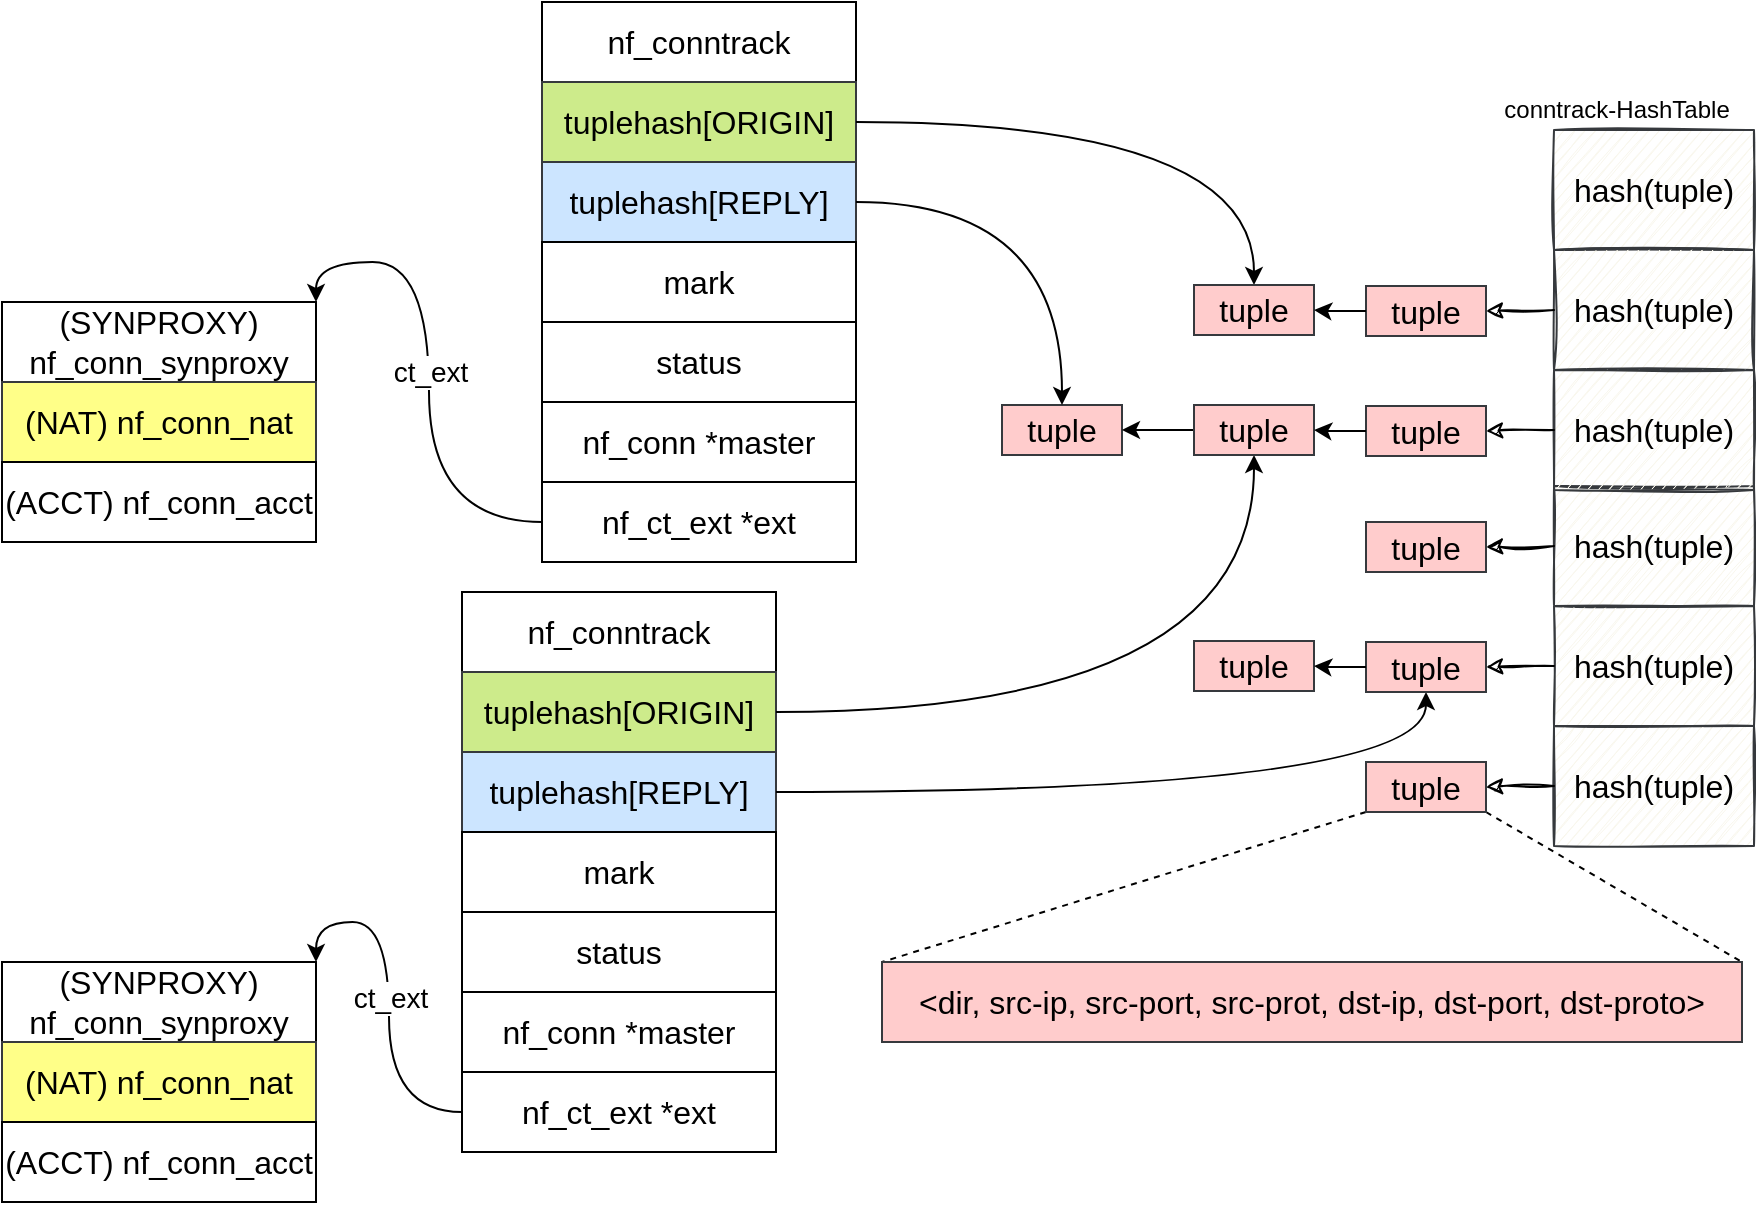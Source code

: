 <mxfile version="13.9.9" type="github">
  <diagram name="Page-1" id="c7558073-3199-34d8-9f00-42111426c3f3">
    <mxGraphModel dx="2247" dy="777" grid="1" gridSize="10" guides="1" tooltips="1" connect="1" arrows="1" fold="1" page="1" pageScale="1" pageWidth="826" pageHeight="1169" background="#ffffff" math="0" shadow="0">
      <root>
        <mxCell id="0" />
        <mxCell id="1" parent="0" />
        <mxCell id="xV2tbsb7gQlv12NHtWF--107" value="&lt;font style=&quot;font-size: 14px&quot;&gt;ct_ext&lt;/font&gt;" style="edgeStyle=orthogonalEdgeStyle;curved=1;rounded=0;orthogonalLoop=1;jettySize=auto;html=1;entryX=1;entryY=0;entryDx=0;entryDy=0;exitX=0;exitY=0.5;exitDx=0;exitDy=0;" edge="1" parent="1" source="xV2tbsb7gQlv12NHtWF--102" target="xV2tbsb7gQlv12NHtWF--103">
          <mxGeometry relative="1" as="geometry" />
        </mxCell>
        <mxCell id="xV2tbsb7gQlv12NHtWF--108" value="" style="group" vertex="1" connectable="0" parent="1">
          <mxGeometry x="-50" y="160" width="157" height="120" as="geometry" />
        </mxCell>
        <mxCell id="xV2tbsb7gQlv12NHtWF--103" value="&lt;font style=&quot;font-size: 16px&quot;&gt;(SYNPROXY) nf_conn_synproxy&lt;/font&gt;" style="rounded=0;whiteSpace=wrap;html=1;" vertex="1" parent="xV2tbsb7gQlv12NHtWF--108">
          <mxGeometry width="157" height="40" as="geometry" />
        </mxCell>
        <mxCell id="xV2tbsb7gQlv12NHtWF--104" value="&lt;font style=&quot;font-size: 16px&quot;&gt;(NAT) nf_conn_nat&lt;/font&gt;" style="rounded=0;whiteSpace=wrap;html=1;fillColor=#ffff88;strokeColor=#36393d;" vertex="1" parent="xV2tbsb7gQlv12NHtWF--108">
          <mxGeometry y="40" width="157" height="40" as="geometry" />
        </mxCell>
        <mxCell id="xV2tbsb7gQlv12NHtWF--105" value="&lt;span style=&quot;font-size: 16px&quot;&gt;(ACCT) nf_conn_acct&lt;/span&gt;" style="rounded=0;whiteSpace=wrap;html=1;" vertex="1" parent="xV2tbsb7gQlv12NHtWF--108">
          <mxGeometry y="80" width="157" height="40" as="geometry" />
        </mxCell>
        <mxCell id="xV2tbsb7gQlv12NHtWF--109" value="" style="group" vertex="1" connectable="0" parent="1">
          <mxGeometry x="220" y="10" width="157" height="280" as="geometry" />
        </mxCell>
        <mxCell id="xV2tbsb7gQlv12NHtWF--96" value="nf_conntrack" style="rounded=0;whiteSpace=wrap;html=1;fontSize=16;" vertex="1" parent="xV2tbsb7gQlv12NHtWF--109">
          <mxGeometry width="157" height="40" as="geometry" />
        </mxCell>
        <mxCell id="xV2tbsb7gQlv12NHtWF--97" value="&lt;font style=&quot;font-size: 16px&quot;&gt;tuplehash[ORIGIN]&lt;/font&gt;" style="rounded=0;whiteSpace=wrap;html=1;fillColor=#cdeb8b;strokeColor=#36393d;" vertex="1" parent="xV2tbsb7gQlv12NHtWF--109">
          <mxGeometry y="40" width="157" height="40" as="geometry" />
        </mxCell>
        <mxCell id="xV2tbsb7gQlv12NHtWF--98" value="&lt;font style=&quot;font-size: 16px&quot;&gt;tuplehash[REPLY]&lt;/font&gt;" style="rounded=0;whiteSpace=wrap;html=1;fillColor=#cce5ff;strokeColor=#36393d;" vertex="1" parent="xV2tbsb7gQlv12NHtWF--109">
          <mxGeometry y="80" width="157" height="40" as="geometry" />
        </mxCell>
        <mxCell id="xV2tbsb7gQlv12NHtWF--99" value="&lt;font style=&quot;font-size: 16px&quot;&gt;mark&lt;/font&gt;" style="rounded=0;whiteSpace=wrap;html=1;" vertex="1" parent="xV2tbsb7gQlv12NHtWF--109">
          <mxGeometry y="120" width="157" height="40" as="geometry" />
        </mxCell>
        <mxCell id="xV2tbsb7gQlv12NHtWF--100" value="&lt;font style=&quot;font-size: 16px&quot;&gt;status&lt;/font&gt;" style="rounded=0;whiteSpace=wrap;html=1;" vertex="1" parent="xV2tbsb7gQlv12NHtWF--109">
          <mxGeometry y="160" width="157" height="40" as="geometry" />
        </mxCell>
        <mxCell id="xV2tbsb7gQlv12NHtWF--101" value="&lt;font style=&quot;font-size: 16px&quot;&gt;nf_conn *master&lt;/font&gt;" style="rounded=0;whiteSpace=wrap;html=1;" vertex="1" parent="xV2tbsb7gQlv12NHtWF--109">
          <mxGeometry y="200" width="157" height="40" as="geometry" />
        </mxCell>
        <mxCell id="xV2tbsb7gQlv12NHtWF--102" value="&lt;font style=&quot;font-size: 16px&quot;&gt;nf_ct_ext *ext&lt;/font&gt;" style="rounded=0;whiteSpace=wrap;html=1;" vertex="1" parent="xV2tbsb7gQlv12NHtWF--109">
          <mxGeometry y="240" width="157" height="40" as="geometry" />
        </mxCell>
        <mxCell id="xV2tbsb7gQlv12NHtWF--168" style="edgeStyle=orthogonalEdgeStyle;curved=1;rounded=0;orthogonalLoop=1;jettySize=auto;html=1;exitX=1;exitY=0.5;exitDx=0;exitDy=0;entryX=0.5;entryY=0;entryDx=0;entryDy=0;" edge="1" parent="1" source="xV2tbsb7gQlv12NHtWF--97" target="xV2tbsb7gQlv12NHtWF--123">
          <mxGeometry relative="1" as="geometry" />
        </mxCell>
        <mxCell id="xV2tbsb7gQlv12NHtWF--183" value="tuple" style="rounded=0;whiteSpace=wrap;html=1;fontSize=16;fillColor=#ffcccc;strokeColor=#36393d;" vertex="1" parent="1">
          <mxGeometry x="450" y="211.5" width="60" height="25" as="geometry" />
        </mxCell>
        <mxCell id="xV2tbsb7gQlv12NHtWF--184" value="" style="edgeStyle=orthogonalEdgeStyle;curved=1;rounded=0;orthogonalLoop=1;jettySize=auto;html=1;" edge="1" parent="1" source="xV2tbsb7gQlv12NHtWF--175" target="xV2tbsb7gQlv12NHtWF--183">
          <mxGeometry relative="1" as="geometry" />
        </mxCell>
        <mxCell id="xV2tbsb7gQlv12NHtWF--191" style="edgeStyle=orthogonalEdgeStyle;curved=1;rounded=0;orthogonalLoop=1;jettySize=auto;html=1;exitX=1;exitY=0.5;exitDx=0;exitDy=0;entryX=0.5;entryY=0;entryDx=0;entryDy=0;" edge="1" parent="1" source="xV2tbsb7gQlv12NHtWF--98" target="xV2tbsb7gQlv12NHtWF--183">
          <mxGeometry relative="1" as="geometry" />
        </mxCell>
        <mxCell id="xV2tbsb7gQlv12NHtWF--206" value="&lt;font style=&quot;font-size: 14px&quot;&gt;ct_ext&lt;/font&gt;" style="edgeStyle=orthogonalEdgeStyle;curved=1;rounded=0;orthogonalLoop=1;jettySize=auto;html=1;entryX=1;entryY=0;entryDx=0;entryDy=0;exitX=0;exitY=0.5;exitDx=0;exitDy=0;" edge="1" parent="1" source="xV2tbsb7gQlv12NHtWF--218" target="xV2tbsb7gQlv12NHtWF--208">
          <mxGeometry relative="1" as="geometry" />
        </mxCell>
        <mxCell id="xV2tbsb7gQlv12NHtWF--207" value="" style="group" vertex="1" connectable="0" parent="1">
          <mxGeometry x="-50" y="490" width="157" height="120" as="geometry" />
        </mxCell>
        <mxCell id="xV2tbsb7gQlv12NHtWF--208" value="&lt;font style=&quot;font-size: 16px&quot;&gt;(SYNPROXY) nf_conn_synproxy&lt;/font&gt;" style="rounded=0;whiteSpace=wrap;html=1;" vertex="1" parent="xV2tbsb7gQlv12NHtWF--207">
          <mxGeometry width="157" height="40" as="geometry" />
        </mxCell>
        <mxCell id="xV2tbsb7gQlv12NHtWF--209" value="&lt;font style=&quot;font-size: 16px&quot;&gt;(NAT) nf_conn_nat&lt;/font&gt;" style="rounded=0;whiteSpace=wrap;html=1;fillColor=#ffff88;strokeColor=#36393d;" vertex="1" parent="xV2tbsb7gQlv12NHtWF--207">
          <mxGeometry y="40" width="157" height="40" as="geometry" />
        </mxCell>
        <mxCell id="xV2tbsb7gQlv12NHtWF--210" value="&lt;span style=&quot;font-size: 16px&quot;&gt;(ACCT) nf_conn_acct&lt;/span&gt;" style="rounded=0;whiteSpace=wrap;html=1;" vertex="1" parent="xV2tbsb7gQlv12NHtWF--207">
          <mxGeometry y="80" width="157" height="40" as="geometry" />
        </mxCell>
        <mxCell id="xV2tbsb7gQlv12NHtWF--211" value="" style="group" vertex="1" connectable="0" parent="1">
          <mxGeometry x="180" y="305" width="157" height="280" as="geometry" />
        </mxCell>
        <mxCell id="xV2tbsb7gQlv12NHtWF--212" value="nf_conntrack" style="rounded=0;whiteSpace=wrap;html=1;fontSize=16;" vertex="1" parent="xV2tbsb7gQlv12NHtWF--211">
          <mxGeometry width="157" height="40" as="geometry" />
        </mxCell>
        <mxCell id="xV2tbsb7gQlv12NHtWF--213" value="&lt;font style=&quot;font-size: 16px&quot;&gt;tuplehash[ORIGIN]&lt;/font&gt;" style="rounded=0;whiteSpace=wrap;html=1;fillColor=#cdeb8b;strokeColor=#36393d;" vertex="1" parent="xV2tbsb7gQlv12NHtWF--211">
          <mxGeometry y="40" width="157" height="40" as="geometry" />
        </mxCell>
        <mxCell id="xV2tbsb7gQlv12NHtWF--214" value="&lt;font style=&quot;font-size: 16px&quot;&gt;tuplehash[REPLY]&lt;/font&gt;" style="rounded=0;whiteSpace=wrap;html=1;fillColor=#cce5ff;strokeColor=#36393d;" vertex="1" parent="xV2tbsb7gQlv12NHtWF--211">
          <mxGeometry y="80" width="157" height="40" as="geometry" />
        </mxCell>
        <mxCell id="xV2tbsb7gQlv12NHtWF--215" value="&lt;font style=&quot;font-size: 16px&quot;&gt;mark&lt;/font&gt;" style="rounded=0;whiteSpace=wrap;html=1;" vertex="1" parent="xV2tbsb7gQlv12NHtWF--211">
          <mxGeometry y="120" width="157" height="40" as="geometry" />
        </mxCell>
        <mxCell id="xV2tbsb7gQlv12NHtWF--216" value="&lt;font style=&quot;font-size: 16px&quot;&gt;status&lt;/font&gt;" style="rounded=0;whiteSpace=wrap;html=1;" vertex="1" parent="xV2tbsb7gQlv12NHtWF--211">
          <mxGeometry y="160" width="157" height="40" as="geometry" />
        </mxCell>
        <mxCell id="xV2tbsb7gQlv12NHtWF--217" value="&lt;font style=&quot;font-size: 16px&quot;&gt;nf_conn *master&lt;/font&gt;" style="rounded=0;whiteSpace=wrap;html=1;" vertex="1" parent="xV2tbsb7gQlv12NHtWF--211">
          <mxGeometry y="200" width="157" height="40" as="geometry" />
        </mxCell>
        <mxCell id="xV2tbsb7gQlv12NHtWF--218" value="&lt;font style=&quot;font-size: 16px&quot;&gt;nf_ct_ext *ext&lt;/font&gt;" style="rounded=0;whiteSpace=wrap;html=1;" vertex="1" parent="xV2tbsb7gQlv12NHtWF--211">
          <mxGeometry y="240" width="157" height="40" as="geometry" />
        </mxCell>
        <mxCell id="xV2tbsb7gQlv12NHtWF--219" style="edgeStyle=orthogonalEdgeStyle;curved=1;rounded=0;orthogonalLoop=1;jettySize=auto;html=1;exitX=1;exitY=0.5;exitDx=0;exitDy=0;entryX=0.5;entryY=1;entryDx=0;entryDy=0;" edge="1" parent="1" source="xV2tbsb7gQlv12NHtWF--213" target="xV2tbsb7gQlv12NHtWF--175">
          <mxGeometry relative="1" as="geometry">
            <mxPoint x="403" y="405" as="sourcePoint" />
          </mxGeometry>
        </mxCell>
        <mxCell id="xV2tbsb7gQlv12NHtWF--221" style="edgeStyle=orthogonalEdgeStyle;curved=1;rounded=0;orthogonalLoop=1;jettySize=auto;html=1;exitX=1;exitY=0.5;exitDx=0;exitDy=0;entryX=0.5;entryY=1;entryDx=0;entryDy=0;" edge="1" parent="1" source="xV2tbsb7gQlv12NHtWF--214" target="xV2tbsb7gQlv12NHtWF--187">
          <mxGeometry relative="1" as="geometry">
            <mxPoint x="660" y="405" as="targetPoint" />
          </mxGeometry>
        </mxCell>
        <mxCell id="xV2tbsb7gQlv12NHtWF--222" value="hash(tuple)" style="rounded=0;whiteSpace=wrap;html=1;fontSize=16;fillColor=#f9f7ed;strokeColor=#36393d;comic=0;backgroundOutline=0;sketch=1;" vertex="1" parent="1">
          <mxGeometry x="726" y="372" width="100" height="60" as="geometry" />
        </mxCell>
        <mxCell id="xV2tbsb7gQlv12NHtWF--229" style="edgeStyle=none;rounded=0;orthogonalLoop=1;jettySize=auto;html=1;exitX=0;exitY=1;exitDx=0;exitDy=0;entryX=0;entryY=0;entryDx=0;entryDy=0;endArrow=none;endFill=0;dashed=1;" edge="1" parent="1" source="xV2tbsb7gQlv12NHtWF--223" target="xV2tbsb7gQlv12NHtWF--228">
          <mxGeometry relative="1" as="geometry" />
        </mxCell>
        <mxCell id="xV2tbsb7gQlv12NHtWF--230" style="edgeStyle=none;rounded=0;orthogonalLoop=1;jettySize=auto;html=1;exitX=1;exitY=1;exitDx=0;exitDy=0;entryX=1;entryY=0;entryDx=0;entryDy=0;endArrow=none;endFill=0;dashed=1;" edge="1" parent="1" source="xV2tbsb7gQlv12NHtWF--223" target="xV2tbsb7gQlv12NHtWF--228">
          <mxGeometry relative="1" as="geometry" />
        </mxCell>
        <mxCell id="xV2tbsb7gQlv12NHtWF--223" value="tuple" style="rounded=0;whiteSpace=wrap;html=1;fontSize=16;fillColor=#ffcccc;strokeColor=#36393d;" vertex="1" parent="1">
          <mxGeometry x="632" y="390" width="60" height="25" as="geometry" />
        </mxCell>
        <mxCell id="xV2tbsb7gQlv12NHtWF--224" value="" style="edgeStyle=orthogonalEdgeStyle;curved=1;rounded=0;orthogonalLoop=1;jettySize=auto;html=1;comic=0;backgroundOutline=0;sketch=1;" edge="1" parent="1" source="xV2tbsb7gQlv12NHtWF--222" target="xV2tbsb7gQlv12NHtWF--223">
          <mxGeometry relative="1" as="geometry" />
        </mxCell>
        <mxCell id="xV2tbsb7gQlv12NHtWF--178" value="hash(tuple)" style="rounded=0;whiteSpace=wrap;html=1;fontSize=16;fillColor=#f9f7ed;strokeColor=#36393d;comic=0;backgroundOutline=0;sketch=1;" vertex="1" parent="1">
          <mxGeometry x="726" y="252" width="100" height="60" as="geometry" />
        </mxCell>
        <mxCell id="xV2tbsb7gQlv12NHtWF--179" value="tuple" style="rounded=0;whiteSpace=wrap;html=1;fontSize=16;fillColor=#ffcccc;strokeColor=#36393d;" vertex="1" parent="1">
          <mxGeometry x="632" y="270" width="60" height="25" as="geometry" />
        </mxCell>
        <mxCell id="xV2tbsb7gQlv12NHtWF--180" value="" style="edgeStyle=orthogonalEdgeStyle;curved=1;rounded=0;orthogonalLoop=1;jettySize=auto;html=1;comic=0;backgroundOutline=0;sketch=1;" edge="1" parent="1" source="xV2tbsb7gQlv12NHtWF--178" target="xV2tbsb7gQlv12NHtWF--179">
          <mxGeometry x="546" y="252" as="geometry" />
        </mxCell>
        <mxCell id="xV2tbsb7gQlv12NHtWF--226" value="hash(tuple)" style="rounded=0;whiteSpace=wrap;html=1;fontSize=16;fillColor=#f9f7ed;strokeColor=#36393d;comic=0;backgroundOutline=0;sketch=1;" vertex="1" parent="1">
          <mxGeometry x="726" y="74" width="100" height="60" as="geometry" />
        </mxCell>
        <mxCell id="xV2tbsb7gQlv12NHtWF--227" value="conntrack-HashTable" style="text;html=1;align=center;verticalAlign=middle;resizable=0;points=[];autosize=1;comic=0;backgroundOutline=0;sketch=1;" vertex="1" parent="1">
          <mxGeometry x="692" y="54" width="130" height="20" as="geometry" />
        </mxCell>
        <mxCell id="xV2tbsb7gQlv12NHtWF--228" value="&amp;lt;dir, src-ip, src-port, src-prot, dst-ip, dst-port, dst-proto&amp;gt;" style="rounded=0;whiteSpace=wrap;html=1;fontSize=16;fillColor=#ffcccc;strokeColor=#36393d;" vertex="1" parent="1">
          <mxGeometry x="390" y="490" width="430" height="40" as="geometry" />
        </mxCell>
        <mxCell id="xV2tbsb7gQlv12NHtWF--110" value="hash(tuple)" style="rounded=0;whiteSpace=wrap;html=1;fontSize=16;fillColor=#f9f7ed;strokeColor=#36393d;comic=0;backgroundOutline=0;sketch=1;" vertex="1" parent="1">
          <mxGeometry x="726" y="134" width="100" height="60" as="geometry" />
        </mxCell>
        <mxCell id="xV2tbsb7gQlv12NHtWF--116" value="tuple" style="rounded=0;whiteSpace=wrap;html=1;fontSize=16;fillColor=#ffcccc;strokeColor=#36393d;" vertex="1" parent="1">
          <mxGeometry x="632" y="152" width="60" height="25" as="geometry" />
        </mxCell>
        <mxCell id="xV2tbsb7gQlv12NHtWF--117" value="" style="edgeStyle=orthogonalEdgeStyle;curved=1;rounded=0;orthogonalLoop=1;jettySize=auto;html=1;comic=0;backgroundOutline=0;sketch=1;" edge="1" parent="1" source="xV2tbsb7gQlv12NHtWF--110" target="xV2tbsb7gQlv12NHtWF--116">
          <mxGeometry x="546" y="134" as="geometry" />
        </mxCell>
        <mxCell id="xV2tbsb7gQlv12NHtWF--123" value="tuple" style="rounded=0;whiteSpace=wrap;html=1;fontSize=16;fillColor=#ffcccc;strokeColor=#36393d;" vertex="1" parent="1">
          <mxGeometry x="546" y="151.5" width="60" height="25" as="geometry" />
        </mxCell>
        <mxCell id="xV2tbsb7gQlv12NHtWF--124" value="" style="edgeStyle=orthogonalEdgeStyle;curved=1;rounded=0;orthogonalLoop=1;jettySize=auto;html=1;" edge="1" parent="1" source="xV2tbsb7gQlv12NHtWF--116" target="xV2tbsb7gQlv12NHtWF--123">
          <mxGeometry x="546" y="134" as="geometry" />
        </mxCell>
        <mxCell id="xV2tbsb7gQlv12NHtWF--172" value="hash(tuple)" style="rounded=0;whiteSpace=wrap;html=1;fontSize=16;fillColor=#f9f7ed;strokeColor=#36393d;comic=0;backgroundOutline=0;sketch=1;" vertex="1" parent="1">
          <mxGeometry x="726" y="194" width="100" height="60" as="geometry" />
        </mxCell>
        <mxCell id="xV2tbsb7gQlv12NHtWF--173" value="tuple" style="rounded=0;whiteSpace=wrap;html=1;fontSize=16;fillColor=#ffcccc;strokeColor=#36393d;" vertex="1" parent="1">
          <mxGeometry x="632" y="212" width="60" height="25" as="geometry" />
        </mxCell>
        <mxCell id="xV2tbsb7gQlv12NHtWF--174" value="" style="edgeStyle=orthogonalEdgeStyle;curved=1;rounded=0;orthogonalLoop=1;jettySize=auto;html=1;comic=0;backgroundOutline=0;sketch=1;" edge="1" parent="1" source="xV2tbsb7gQlv12NHtWF--172" target="xV2tbsb7gQlv12NHtWF--173">
          <mxGeometry x="546" y="194" as="geometry" />
        </mxCell>
        <mxCell id="xV2tbsb7gQlv12NHtWF--175" value="tuple" style="rounded=0;whiteSpace=wrap;html=1;fontSize=16;fillColor=#ffcccc;strokeColor=#36393d;" vertex="1" parent="1">
          <mxGeometry x="546" y="211.5" width="60" height="25" as="geometry" />
        </mxCell>
        <mxCell id="xV2tbsb7gQlv12NHtWF--176" value="" style="edgeStyle=orthogonalEdgeStyle;curved=1;rounded=0;orthogonalLoop=1;jettySize=auto;html=1;" edge="1" parent="1" source="xV2tbsb7gQlv12NHtWF--173" target="xV2tbsb7gQlv12NHtWF--175">
          <mxGeometry x="546" y="194" as="geometry" />
        </mxCell>
        <mxCell id="xV2tbsb7gQlv12NHtWF--186" value="hash(tuple)" style="rounded=0;whiteSpace=wrap;html=1;fontSize=16;fillColor=#f9f7ed;strokeColor=#36393d;comic=0;backgroundOutline=0;sketch=1;" vertex="1" parent="1">
          <mxGeometry x="726" y="312" width="100" height="60" as="geometry" />
        </mxCell>
        <mxCell id="xV2tbsb7gQlv12NHtWF--187" value="tuple" style="rounded=0;whiteSpace=wrap;html=1;fontSize=16;fillColor=#ffcccc;strokeColor=#36393d;" vertex="1" parent="1">
          <mxGeometry x="632" y="330" width="60" height="25" as="geometry" />
        </mxCell>
        <mxCell id="xV2tbsb7gQlv12NHtWF--188" value="" style="edgeStyle=orthogonalEdgeStyle;curved=1;rounded=0;orthogonalLoop=1;jettySize=auto;html=1;comic=0;backgroundOutline=0;sketch=1;" edge="1" parent="1" source="xV2tbsb7gQlv12NHtWF--186" target="xV2tbsb7gQlv12NHtWF--187">
          <mxGeometry x="546" y="312" as="geometry" />
        </mxCell>
        <mxCell id="xV2tbsb7gQlv12NHtWF--189" value="tuple" style="rounded=0;whiteSpace=wrap;html=1;fontSize=16;fillColor=#ffcccc;strokeColor=#36393d;" vertex="1" parent="1">
          <mxGeometry x="546" y="329.5" width="60" height="25" as="geometry" />
        </mxCell>
        <mxCell id="xV2tbsb7gQlv12NHtWF--190" value="" style="edgeStyle=orthogonalEdgeStyle;curved=1;rounded=0;orthogonalLoop=1;jettySize=auto;html=1;" edge="1" parent="1" source="xV2tbsb7gQlv12NHtWF--187" target="xV2tbsb7gQlv12NHtWF--189">
          <mxGeometry x="546" y="312" as="geometry" />
        </mxCell>
      </root>
    </mxGraphModel>
  </diagram>
</mxfile>
